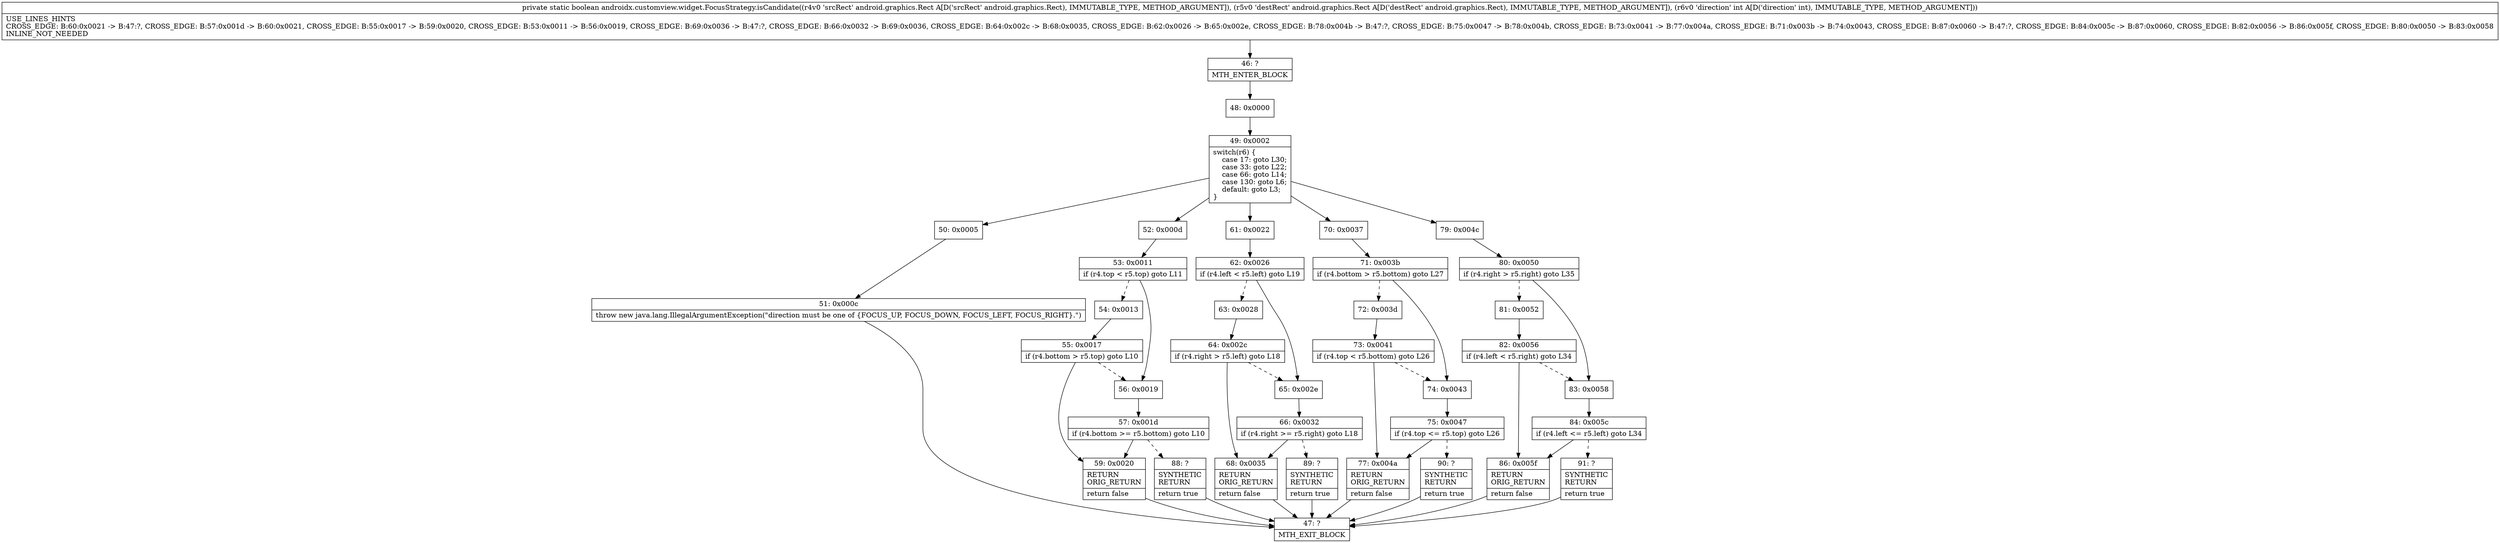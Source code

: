 digraph "CFG forandroidx.customview.widget.FocusStrategy.isCandidate(Landroid\/graphics\/Rect;Landroid\/graphics\/Rect;I)Z" {
Node_46 [shape=record,label="{46\:\ ?|MTH_ENTER_BLOCK\l}"];
Node_48 [shape=record,label="{48\:\ 0x0000}"];
Node_49 [shape=record,label="{49\:\ 0x0002|switch(r6) \{\l    case 17: goto L30;\l    case 33: goto L22;\l    case 66: goto L14;\l    case 130: goto L6;\l    default: goto L3;\l\}\l}"];
Node_50 [shape=record,label="{50\:\ 0x0005}"];
Node_51 [shape=record,label="{51\:\ 0x000c|throw new java.lang.IllegalArgumentException(\"direction must be one of \{FOCUS_UP, FOCUS_DOWN, FOCUS_LEFT, FOCUS_RIGHT\}.\")\l}"];
Node_47 [shape=record,label="{47\:\ ?|MTH_EXIT_BLOCK\l}"];
Node_52 [shape=record,label="{52\:\ 0x000d}"];
Node_53 [shape=record,label="{53\:\ 0x0011|if (r4.top \< r5.top) goto L11\l}"];
Node_54 [shape=record,label="{54\:\ 0x0013}"];
Node_55 [shape=record,label="{55\:\ 0x0017|if (r4.bottom \> r5.top) goto L10\l}"];
Node_59 [shape=record,label="{59\:\ 0x0020|RETURN\lORIG_RETURN\l|return false\l}"];
Node_56 [shape=record,label="{56\:\ 0x0019}"];
Node_57 [shape=record,label="{57\:\ 0x001d|if (r4.bottom \>= r5.bottom) goto L10\l}"];
Node_88 [shape=record,label="{88\:\ ?|SYNTHETIC\lRETURN\l|return true\l}"];
Node_61 [shape=record,label="{61\:\ 0x0022}"];
Node_62 [shape=record,label="{62\:\ 0x0026|if (r4.left \< r5.left) goto L19\l}"];
Node_63 [shape=record,label="{63\:\ 0x0028}"];
Node_64 [shape=record,label="{64\:\ 0x002c|if (r4.right \> r5.left) goto L18\l}"];
Node_68 [shape=record,label="{68\:\ 0x0035|RETURN\lORIG_RETURN\l|return false\l}"];
Node_65 [shape=record,label="{65\:\ 0x002e}"];
Node_66 [shape=record,label="{66\:\ 0x0032|if (r4.right \>= r5.right) goto L18\l}"];
Node_89 [shape=record,label="{89\:\ ?|SYNTHETIC\lRETURN\l|return true\l}"];
Node_70 [shape=record,label="{70\:\ 0x0037}"];
Node_71 [shape=record,label="{71\:\ 0x003b|if (r4.bottom \> r5.bottom) goto L27\l}"];
Node_72 [shape=record,label="{72\:\ 0x003d}"];
Node_73 [shape=record,label="{73\:\ 0x0041|if (r4.top \< r5.bottom) goto L26\l}"];
Node_77 [shape=record,label="{77\:\ 0x004a|RETURN\lORIG_RETURN\l|return false\l}"];
Node_74 [shape=record,label="{74\:\ 0x0043}"];
Node_75 [shape=record,label="{75\:\ 0x0047|if (r4.top \<= r5.top) goto L26\l}"];
Node_90 [shape=record,label="{90\:\ ?|SYNTHETIC\lRETURN\l|return true\l}"];
Node_79 [shape=record,label="{79\:\ 0x004c}"];
Node_80 [shape=record,label="{80\:\ 0x0050|if (r4.right \> r5.right) goto L35\l}"];
Node_81 [shape=record,label="{81\:\ 0x0052}"];
Node_82 [shape=record,label="{82\:\ 0x0056|if (r4.left \< r5.right) goto L34\l}"];
Node_86 [shape=record,label="{86\:\ 0x005f|RETURN\lORIG_RETURN\l|return false\l}"];
Node_83 [shape=record,label="{83\:\ 0x0058}"];
Node_84 [shape=record,label="{84\:\ 0x005c|if (r4.left \<= r5.left) goto L34\l}"];
Node_91 [shape=record,label="{91\:\ ?|SYNTHETIC\lRETURN\l|return true\l}"];
MethodNode[shape=record,label="{private static boolean androidx.customview.widget.FocusStrategy.isCandidate((r4v0 'srcRect' android.graphics.Rect A[D('srcRect' android.graphics.Rect), IMMUTABLE_TYPE, METHOD_ARGUMENT]), (r5v0 'destRect' android.graphics.Rect A[D('destRect' android.graphics.Rect), IMMUTABLE_TYPE, METHOD_ARGUMENT]), (r6v0 'direction' int A[D('direction' int), IMMUTABLE_TYPE, METHOD_ARGUMENT]))  | USE_LINES_HINTS\lCROSS_EDGE: B:60:0x0021 \-\> B:47:?, CROSS_EDGE: B:57:0x001d \-\> B:60:0x0021, CROSS_EDGE: B:55:0x0017 \-\> B:59:0x0020, CROSS_EDGE: B:53:0x0011 \-\> B:56:0x0019, CROSS_EDGE: B:69:0x0036 \-\> B:47:?, CROSS_EDGE: B:66:0x0032 \-\> B:69:0x0036, CROSS_EDGE: B:64:0x002c \-\> B:68:0x0035, CROSS_EDGE: B:62:0x0026 \-\> B:65:0x002e, CROSS_EDGE: B:78:0x004b \-\> B:47:?, CROSS_EDGE: B:75:0x0047 \-\> B:78:0x004b, CROSS_EDGE: B:73:0x0041 \-\> B:77:0x004a, CROSS_EDGE: B:71:0x003b \-\> B:74:0x0043, CROSS_EDGE: B:87:0x0060 \-\> B:47:?, CROSS_EDGE: B:84:0x005c \-\> B:87:0x0060, CROSS_EDGE: B:82:0x0056 \-\> B:86:0x005f, CROSS_EDGE: B:80:0x0050 \-\> B:83:0x0058\lINLINE_NOT_NEEDED\l}"];
MethodNode -> Node_46;Node_46 -> Node_48;
Node_48 -> Node_49;
Node_49 -> Node_50;
Node_49 -> Node_52;
Node_49 -> Node_61;
Node_49 -> Node_70;
Node_49 -> Node_79;
Node_50 -> Node_51;
Node_51 -> Node_47;
Node_52 -> Node_53;
Node_53 -> Node_54[style=dashed];
Node_53 -> Node_56;
Node_54 -> Node_55;
Node_55 -> Node_56[style=dashed];
Node_55 -> Node_59;
Node_59 -> Node_47;
Node_56 -> Node_57;
Node_57 -> Node_59;
Node_57 -> Node_88[style=dashed];
Node_88 -> Node_47;
Node_61 -> Node_62;
Node_62 -> Node_63[style=dashed];
Node_62 -> Node_65;
Node_63 -> Node_64;
Node_64 -> Node_65[style=dashed];
Node_64 -> Node_68;
Node_68 -> Node_47;
Node_65 -> Node_66;
Node_66 -> Node_68;
Node_66 -> Node_89[style=dashed];
Node_89 -> Node_47;
Node_70 -> Node_71;
Node_71 -> Node_72[style=dashed];
Node_71 -> Node_74;
Node_72 -> Node_73;
Node_73 -> Node_74[style=dashed];
Node_73 -> Node_77;
Node_77 -> Node_47;
Node_74 -> Node_75;
Node_75 -> Node_77;
Node_75 -> Node_90[style=dashed];
Node_90 -> Node_47;
Node_79 -> Node_80;
Node_80 -> Node_81[style=dashed];
Node_80 -> Node_83;
Node_81 -> Node_82;
Node_82 -> Node_83[style=dashed];
Node_82 -> Node_86;
Node_86 -> Node_47;
Node_83 -> Node_84;
Node_84 -> Node_86;
Node_84 -> Node_91[style=dashed];
Node_91 -> Node_47;
}

